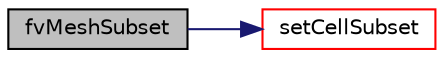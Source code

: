 digraph "fvMeshSubset"
{
  bgcolor="transparent";
  edge [fontname="Helvetica",fontsize="10",labelfontname="Helvetica",labelfontsize="10"];
  node [fontname="Helvetica",fontsize="10",shape=record];
  rankdir="LR";
  Node1 [label="fvMeshSubset",height=0.2,width=0.4,color="black", fillcolor="grey75", style="filled", fontcolor="black"];
  Node1 -> Node2 [color="midnightblue",fontsize="10",style="solid",fontname="Helvetica"];
  Node2 [label="setCellSubset",height=0.2,width=0.4,color="red",URL="$a00881.html#a7007bf1daafcf75caa93fdb67143236e",tooltip="Set the subset. Create \"oldInternalFaces\" patch for exposed. "];
}
